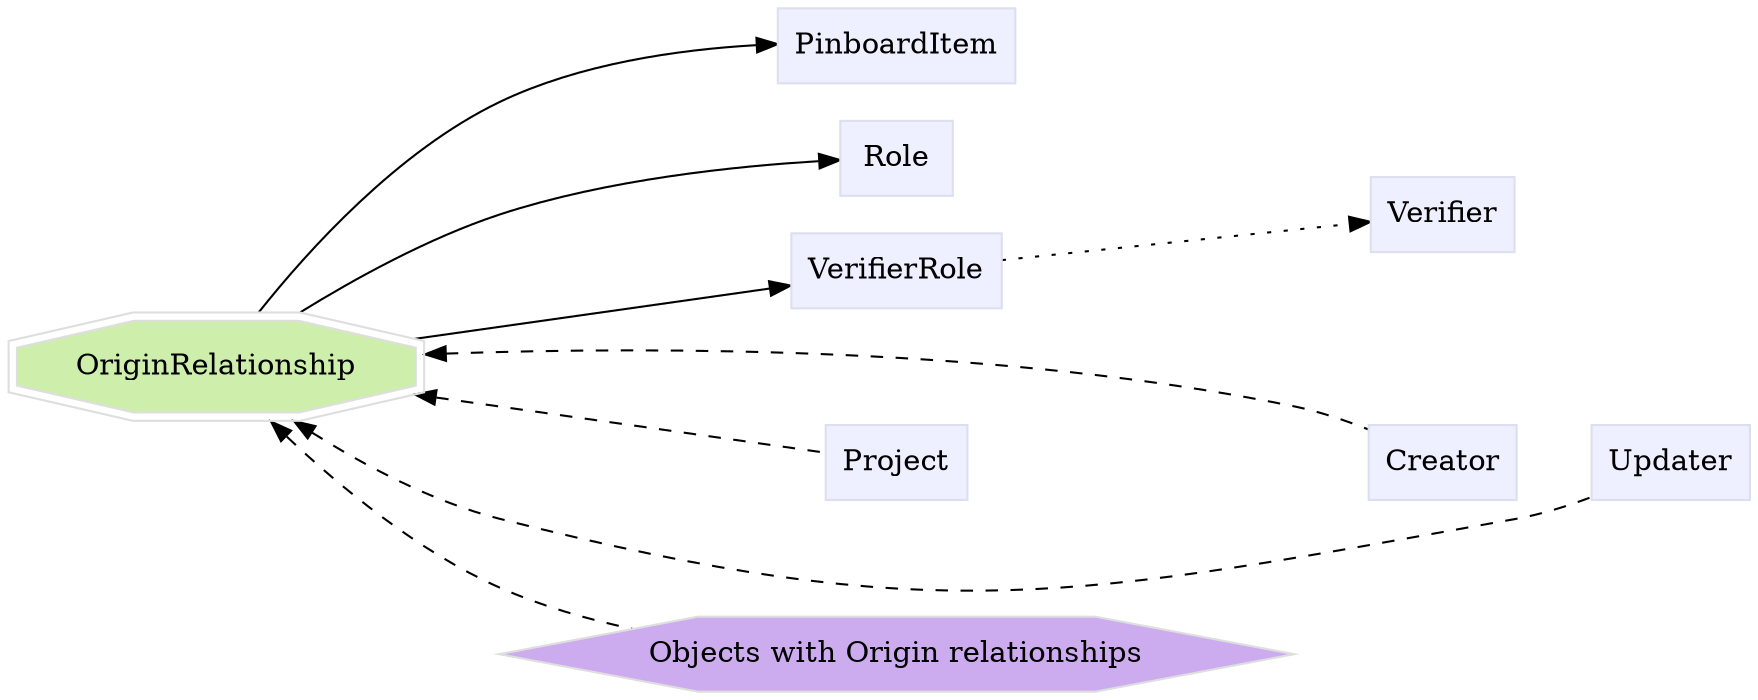 digraph OriginRelationship {
	graph [bb="0,0,697.53,328",
		label="",
		outputorder=edgesfirst,
		rankdir=LR
	];
	node [label="\N"];
	subgraph annotator_cluster {
		graph [rank=min];
	}
	subgraph core {
	}
	subgraph supporting {
		OriginRelationship	[color="#dedede",
			fillcolor="#cdefab",
			group=target,
			height=0.61111,
			href="/develop/Data/models.html#origin-relationship",
			label=OriginRelationship,
			pos="88.419,156",
			shape=doubleoctagon,
			style=filled,
			target=_top,
			width=2.4561];
		PinboardItem	[color="#dddeee",
			fillcolor="#eeefff",
			group=supporting,
			height=0.5,
			href="/develop/Data/models.html#pinboard-item",
			label=PinboardItem,
			pos="360.68,310",
			shape=box,
			style=filled,
			target=_top,
			width=1.2639];
		Role	[color="#dddeee",
			fillcolor="#eeefff",
			group=supporting,
			height=0.5,
			href="/develop/Data/models.html#role",
			label=Role,
			pos="360.68,256",
			shape=box,
			style=filled,
			target=_top,
			width=0.75];
		VerifierRole	[color="#dddeee",
			fillcolor="#eeefff",
			group=supporting,
			height=0.5,
			href="/develop/Data/models.html#verifier-role",
			label=VerifierRole,
			pos="360.68,202",
			shape=box,
			style=filled,
			target=_top,
			width=1.1528];
		Verifier	[color="#dddeee",
			fillcolor="#eeefff",
			group=supporting,
			height=0.5,
			href="/develop/Data/models.html#verifier",
			label=Verifier,
			pos="573.03,229",
			shape=box,
			style=filled,
			target=_top,
			width=0.79167];
		Creator	[color="#dddeee",
			fillcolor="#eeefff",
			group=supporting,
			height=0.5,
			href="/develop/Data/models.html#creator",
			label=Creator,
			pos="573.03,110",
			shape=box,
			style=filled,
			target=_top,
			width=0.79167];
		Project	[color="#dddeee",
			fillcolor="#eeefff",
			group=supporting,
			height=0.5,
			href="/develop/Data/models.html#project",
			label=Project,
			pos="360.68,110",
			shape=box,
			style=filled,
			target=_top,
			width=0.76389];
		Updater	[color="#dddeee",
			fillcolor="#eeefff",
			group=supporting,
			height=0.5,
			href="/develop/Data/models.html#updater",
			label=Updater,
			pos="667.53,110",
			shape=box,
			style=filled,
			target=_top,
			width=0.83333];
	}
	OriginRelationship -> PinboardItem	[pos="e,314.96,308.82 104.24,178.23 124.91,207.32 165.25,257.57 212.84,283 240.94,298.02 275.9,304.84 304.67,307.87"];
	OriginRelationship -> Role	[pos="e,333.48,253.98 119.84,178.14 143.92,194.61 179.03,216.35 212.84,229 249.11,242.57 293.05,249.5 323.36,252.91"];
	OriginRelationship -> VerifierRole	[pos="e,319.14,195.1 166.14,169.06 211.94,176.85 268.82,186.53 309.03,193.38"];
	OriginRelationship -> Creator	[dir=back,
		pos="s,176.91,160.99 187.16,161.3 272.95,163.65 400.53,161.57 508.53,137 520.68,134.24 533.44,129.26 544.3,124.33",
		style=dashed];
	OriginRelationship -> Project	[dir=back,
		pos="s,166.14,142.94 176.15,141.24 230.56,131.98 297.03,120.66 333.17,114.51",
		style=dashed];
	OriginRelationship -> Updater	[dir=back,
		pos="s,116.85,133.89 125.08,127.91 148.55,111.27 180.76,91.777 212.84,83 379.47,37.41 432.11,49.213 601.53,83 613.63,85.414 626.3,90.126 \
637.21,94.947",
		style=dashed];
	"Objects with Origin relationships"	[color="#dedede",
		fillcolor="#cdabef",
		group=polymorphic,
		height=0.5,
		href="/develop/Data/models.html#objects with origin relationship",
		label="Objects with Origin relationships",
		pos="360.68,18",
		shape=hexagon,
		style=filled,
		target=_top,
		width=4.1068];
	OriginRelationship -> "Objects with Origin relationships"	[dir=back,
		pos="s,108.89,133.66 115.97,126.14 139.16,101.94 174.97,68.862 212.84,50 229.42,41.741 248.1,35.602 266.44,31.042",
		style=dashed];
	Role -> Verifier	[pos="e,544.48,232.54 387.9,252.64 424.75,247.9 492.09,239.26 534.32,233.84",
		style=invis];
	VerifierRole -> Verifier	[pos="e,544.34,225.45 402.24,207.21 440.43,212.11 497.19,219.39 534.4,224.17",
		style=dotted];
	Creator -> Updater	[pos="e,637.36,110 601.53,110 609.56,110 618.49,110 627.1,110",
		style=invis];
	Project -> Creator	[pos="e,544.27,110 388.32,110 425.22,110 492.06,110 534.14,110",
		style=invis];
}
